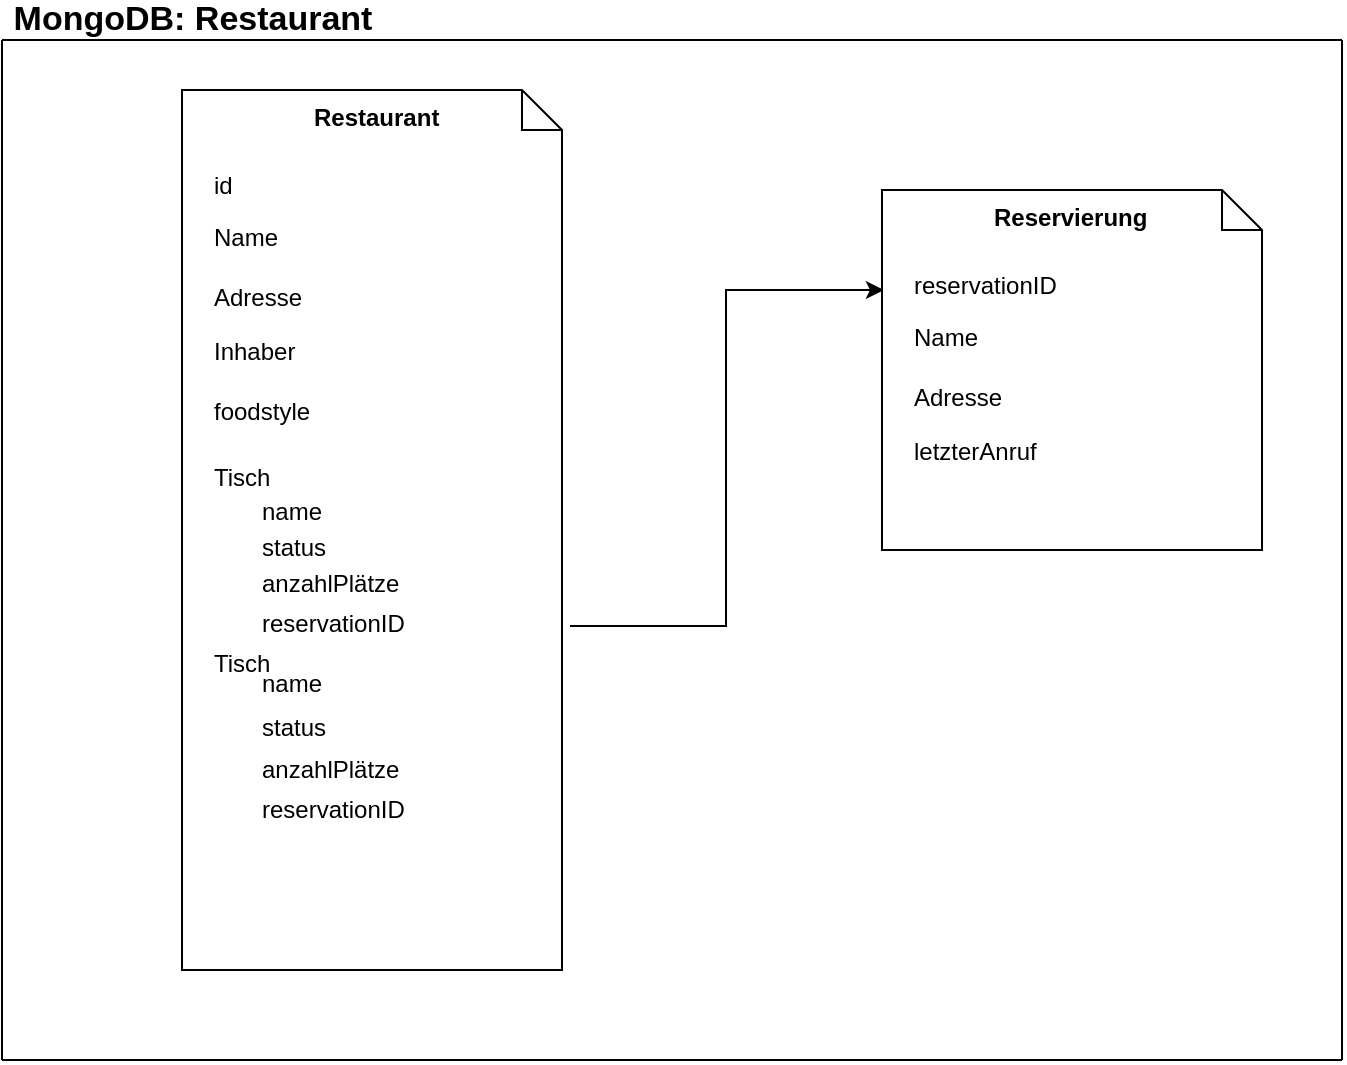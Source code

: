 <mxfile version="14.4.8" type="github">
  <diagram id="Km3v8-BTc3TSZcGPFehC" name="Page-1">
    <mxGraphModel dx="1422" dy="762" grid="1" gridSize="10" guides="1" tooltips="1" connect="1" arrows="1" fold="1" page="1" pageScale="1" pageWidth="827" pageHeight="1169" math="0" shadow="0">
      <root>
        <mxCell id="0" />
        <mxCell id="1" parent="0" />
        <mxCell id="PCUXE8WsPGPpfUUDboGg-3" value="&lt;p&gt;&lt;br&gt;&lt;/p&gt;" style="shape=note;size=20;whiteSpace=wrap;html=1;align=center;" parent="1" vertex="1">
          <mxGeometry x="160" y="125" width="190" height="440" as="geometry" />
        </mxCell>
        <mxCell id="PCUXE8WsPGPpfUUDboGg-4" value="Adresse" style="text;strokeColor=none;fillColor=none;spacingLeft=4;spacingRight=4;overflow=hidden;rotatable=0;points=[[0,0.5],[1,0.5]];portConstraint=eastwest;fontSize=12;" parent="1" vertex="1">
          <mxGeometry x="170" y="215" width="160" height="34" as="geometry" />
        </mxCell>
        <mxCell id="PCUXE8WsPGPpfUUDboGg-5" value="id" style="text;strokeColor=none;fillColor=none;spacingLeft=4;spacingRight=4;overflow=hidden;rotatable=0;points=[[0,0.5],[1,0.5]];portConstraint=eastwest;fontSize=12;" parent="1" vertex="1">
          <mxGeometry x="170" y="159" width="160" height="30" as="geometry" />
        </mxCell>
        <mxCell id="PCUXE8WsPGPpfUUDboGg-6" value="Name" style="text;strokeColor=none;fillColor=none;spacingLeft=4;spacingRight=4;overflow=hidden;rotatable=0;points=[[0,0.5],[1,0.5]];portConstraint=eastwest;fontSize=12;" parent="1" vertex="1">
          <mxGeometry x="170" y="185" width="160" height="30" as="geometry" />
        </mxCell>
        <mxCell id="PCUXE8WsPGPpfUUDboGg-7" value="Inhaber" style="text;strokeColor=none;fillColor=none;spacingLeft=4;spacingRight=4;overflow=hidden;rotatable=0;points=[[0,0.5],[1,0.5]];portConstraint=eastwest;fontSize=12;" parent="1" vertex="1">
          <mxGeometry x="170" y="242" width="160" height="30" as="geometry" />
        </mxCell>
        <mxCell id="PCUXE8WsPGPpfUUDboGg-8" value="Tisch" style="text;strokeColor=none;fillColor=none;spacingLeft=4;spacingRight=4;overflow=hidden;rotatable=0;points=[[0,0.5],[1,0.5]];portConstraint=eastwest;fontSize=12;" parent="1" vertex="1">
          <mxGeometry x="170" y="305" width="160" height="30" as="geometry" />
        </mxCell>
        <mxCell id="PCUXE8WsPGPpfUUDboGg-9" value="status" style="text;strokeColor=none;fillColor=none;spacingLeft=4;spacingRight=4;overflow=hidden;rotatable=0;points=[[0,0.5],[1,0.5]];portConstraint=eastwest;fontSize=12;" parent="1" vertex="1">
          <mxGeometry x="194" y="340" width="160" height="30" as="geometry" />
        </mxCell>
        <mxCell id="PCUXE8WsPGPpfUUDboGg-11" value="Restaurant" style="text;strokeColor=none;fillColor=none;spacingLeft=4;spacingRight=4;overflow=hidden;rotatable=0;points=[[0,0.5],[1,0.5]];portConstraint=eastwest;fontSize=12;fontStyle=1" parent="1" vertex="1">
          <mxGeometry x="220" y="125" width="80" height="34" as="geometry" />
        </mxCell>
        <mxCell id="PCUXE8WsPGPpfUUDboGg-13" value="anzahlPlätze" style="text;strokeColor=none;fillColor=none;spacingLeft=4;spacingRight=4;overflow=hidden;rotatable=0;points=[[0,0.5],[1,0.5]];portConstraint=eastwest;fontSize=12;" parent="1" vertex="1">
          <mxGeometry x="194" y="358" width="160" height="30" as="geometry" />
        </mxCell>
        <mxCell id="PCUXE8WsPGPpfUUDboGg-71" style="edgeStyle=orthogonalEdgeStyle;rounded=0;orthogonalLoop=1;jettySize=auto;html=1;entryX=0.005;entryY=0.278;entryDx=0;entryDy=0;entryPerimeter=0;" parent="1" source="PCUXE8WsPGPpfUUDboGg-14" target="PCUXE8WsPGPpfUUDboGg-55" edge="1">
          <mxGeometry relative="1" as="geometry" />
        </mxCell>
        <mxCell id="PCUXE8WsPGPpfUUDboGg-14" value="reservationID" style="text;strokeColor=none;fillColor=none;spacingLeft=4;spacingRight=4;overflow=hidden;rotatable=0;points=[[0,0.5],[1,0.5]];portConstraint=eastwest;fontSize=12;" parent="1" vertex="1">
          <mxGeometry x="194" y="378" width="160" height="30" as="geometry" />
        </mxCell>
        <mxCell id="PCUXE8WsPGPpfUUDboGg-19" value="Tisch" style="text;strokeColor=none;fillColor=none;spacingLeft=4;spacingRight=4;overflow=hidden;rotatable=0;points=[[0,0.5],[1,0.5]];portConstraint=eastwest;fontSize=12;" parent="1" vertex="1">
          <mxGeometry x="170" y="398" width="160" height="30" as="geometry" />
        </mxCell>
        <mxCell id="PCUXE8WsPGPpfUUDboGg-20" value="status" style="text;strokeColor=none;fillColor=none;spacingLeft=4;spacingRight=4;overflow=hidden;rotatable=0;points=[[0,0.5],[1,0.5]];portConstraint=eastwest;fontSize=12;" parent="1" vertex="1">
          <mxGeometry x="194" y="430" width="160" height="30" as="geometry" />
        </mxCell>
        <mxCell id="PCUXE8WsPGPpfUUDboGg-21" value="anzahlPlätze" style="text;strokeColor=none;fillColor=none;spacingLeft=4;spacingRight=4;overflow=hidden;rotatable=0;points=[[0,0.5],[1,0.5]];portConstraint=eastwest;fontSize=12;" parent="1" vertex="1">
          <mxGeometry x="194" y="451" width="160" height="30" as="geometry" />
        </mxCell>
        <mxCell id="PCUXE8WsPGPpfUUDboGg-22" value="reservationID" style="text;strokeColor=none;fillColor=none;spacingLeft=4;spacingRight=4;overflow=hidden;rotatable=0;points=[[0,0.5],[1,0.5]];portConstraint=eastwest;fontSize=12;" parent="1" vertex="1">
          <mxGeometry x="194" y="471" width="160" height="30" as="geometry" />
        </mxCell>
        <mxCell id="PCUXE8WsPGPpfUUDboGg-23" value="foodstyle" style="text;strokeColor=none;fillColor=none;spacingLeft=4;spacingRight=4;overflow=hidden;rotatable=0;points=[[0,0.5],[1,0.5]];portConstraint=eastwest;fontSize=12;" parent="1" vertex="1">
          <mxGeometry x="170" y="272" width="160" height="30" as="geometry" />
        </mxCell>
        <mxCell id="PCUXE8WsPGPpfUUDboGg-55" value="&lt;p&gt;&lt;br&gt;&lt;/p&gt;" style="shape=note;size=20;whiteSpace=wrap;html=1;align=center;" parent="1" vertex="1">
          <mxGeometry x="510" y="175" width="190" height="180" as="geometry" />
        </mxCell>
        <mxCell id="PCUXE8WsPGPpfUUDboGg-56" value="Adresse" style="text;strokeColor=none;fillColor=none;spacingLeft=4;spacingRight=4;overflow=hidden;rotatable=0;points=[[0,0.5],[1,0.5]];portConstraint=eastwest;fontSize=12;" parent="1" vertex="1">
          <mxGeometry x="520" y="265" width="160" height="34" as="geometry" />
        </mxCell>
        <mxCell id="PCUXE8WsPGPpfUUDboGg-57" value="reservationID" style="text;strokeColor=none;fillColor=none;spacingLeft=4;spacingRight=4;overflow=hidden;rotatable=0;points=[[0,0.5],[1,0.5]];portConstraint=eastwest;fontSize=12;" parent="1" vertex="1">
          <mxGeometry x="520" y="209" width="160" height="30" as="geometry" />
        </mxCell>
        <mxCell id="PCUXE8WsPGPpfUUDboGg-58" value="Name" style="text;strokeColor=none;fillColor=none;spacingLeft=4;spacingRight=4;overflow=hidden;rotatable=0;points=[[0,0.5],[1,0.5]];portConstraint=eastwest;fontSize=12;" parent="1" vertex="1">
          <mxGeometry x="520" y="235" width="160" height="30" as="geometry" />
        </mxCell>
        <mxCell id="PCUXE8WsPGPpfUUDboGg-59" value="letzterAnruf" style="text;strokeColor=none;fillColor=none;spacingLeft=4;spacingRight=4;overflow=hidden;rotatable=0;points=[[0,0.5],[1,0.5]];portConstraint=eastwest;fontSize=12;" parent="1" vertex="1">
          <mxGeometry x="520" y="292" width="160" height="30" as="geometry" />
        </mxCell>
        <mxCell id="PCUXE8WsPGPpfUUDboGg-62" value="Reservierung" style="text;strokeColor=none;fillColor=none;spacingLeft=4;spacingRight=4;overflow=hidden;rotatable=0;points=[[0,0.5],[1,0.5]];portConstraint=eastwest;fontSize=12;fontStyle=1" parent="1" vertex="1">
          <mxGeometry x="560" y="175" width="90" height="34" as="geometry" />
        </mxCell>
        <mxCell id="PCUXE8WsPGPpfUUDboGg-73" value="&lt;b&gt;&lt;font style=&quot;font-size: 17px&quot;&gt;MongoDB: Restaurant&lt;/font&gt;&lt;/b&gt;" style="text;html=1;align=center;verticalAlign=middle;resizable=0;points=[];autosize=1;" parent="1" vertex="1">
          <mxGeometry x="70" y="80" width="190" height="20" as="geometry" />
        </mxCell>
        <mxCell id="PCUXE8WsPGPpfUUDboGg-74" value="" style="endArrow=none;html=1;" parent="1" edge="1">
          <mxGeometry width="50" height="50" relative="1" as="geometry">
            <mxPoint x="70" y="100" as="sourcePoint" />
            <mxPoint x="740" y="100" as="targetPoint" />
          </mxGeometry>
        </mxCell>
        <mxCell id="PCUXE8WsPGPpfUUDboGg-75" value="" style="endArrow=none;html=1;" parent="1" edge="1">
          <mxGeometry width="50" height="50" relative="1" as="geometry">
            <mxPoint x="70" y="610" as="sourcePoint" />
            <mxPoint x="740" y="610" as="targetPoint" />
          </mxGeometry>
        </mxCell>
        <mxCell id="PCUXE8WsPGPpfUUDboGg-76" value="" style="endArrow=none;html=1;" parent="1" edge="1">
          <mxGeometry width="50" height="50" relative="1" as="geometry">
            <mxPoint x="70" y="100" as="sourcePoint" />
            <mxPoint x="70" y="610" as="targetPoint" />
          </mxGeometry>
        </mxCell>
        <mxCell id="PCUXE8WsPGPpfUUDboGg-77" value="" style="endArrow=none;html=1;" parent="1" edge="1">
          <mxGeometry width="50" height="50" relative="1" as="geometry">
            <mxPoint x="740" y="610" as="sourcePoint" />
            <mxPoint x="740" y="100" as="targetPoint" />
          </mxGeometry>
        </mxCell>
        <mxCell id="rzkW_miBGEKHVqLGVEZb-1" value="name" style="text;strokeColor=none;fillColor=none;spacingLeft=4;spacingRight=4;overflow=hidden;rotatable=0;points=[[0,0.5],[1,0.5]];portConstraint=eastwest;fontSize=12;" vertex="1" parent="1">
          <mxGeometry x="194" y="408" width="160" height="30" as="geometry" />
        </mxCell>
        <mxCell id="rzkW_miBGEKHVqLGVEZb-2" value="name" style="text;strokeColor=none;fillColor=none;spacingLeft=4;spacingRight=4;overflow=hidden;rotatable=0;points=[[0,0.5],[1,0.5]];portConstraint=eastwest;fontSize=12;" vertex="1" parent="1">
          <mxGeometry x="194" y="322" width="160" height="30" as="geometry" />
        </mxCell>
      </root>
    </mxGraphModel>
  </diagram>
</mxfile>
